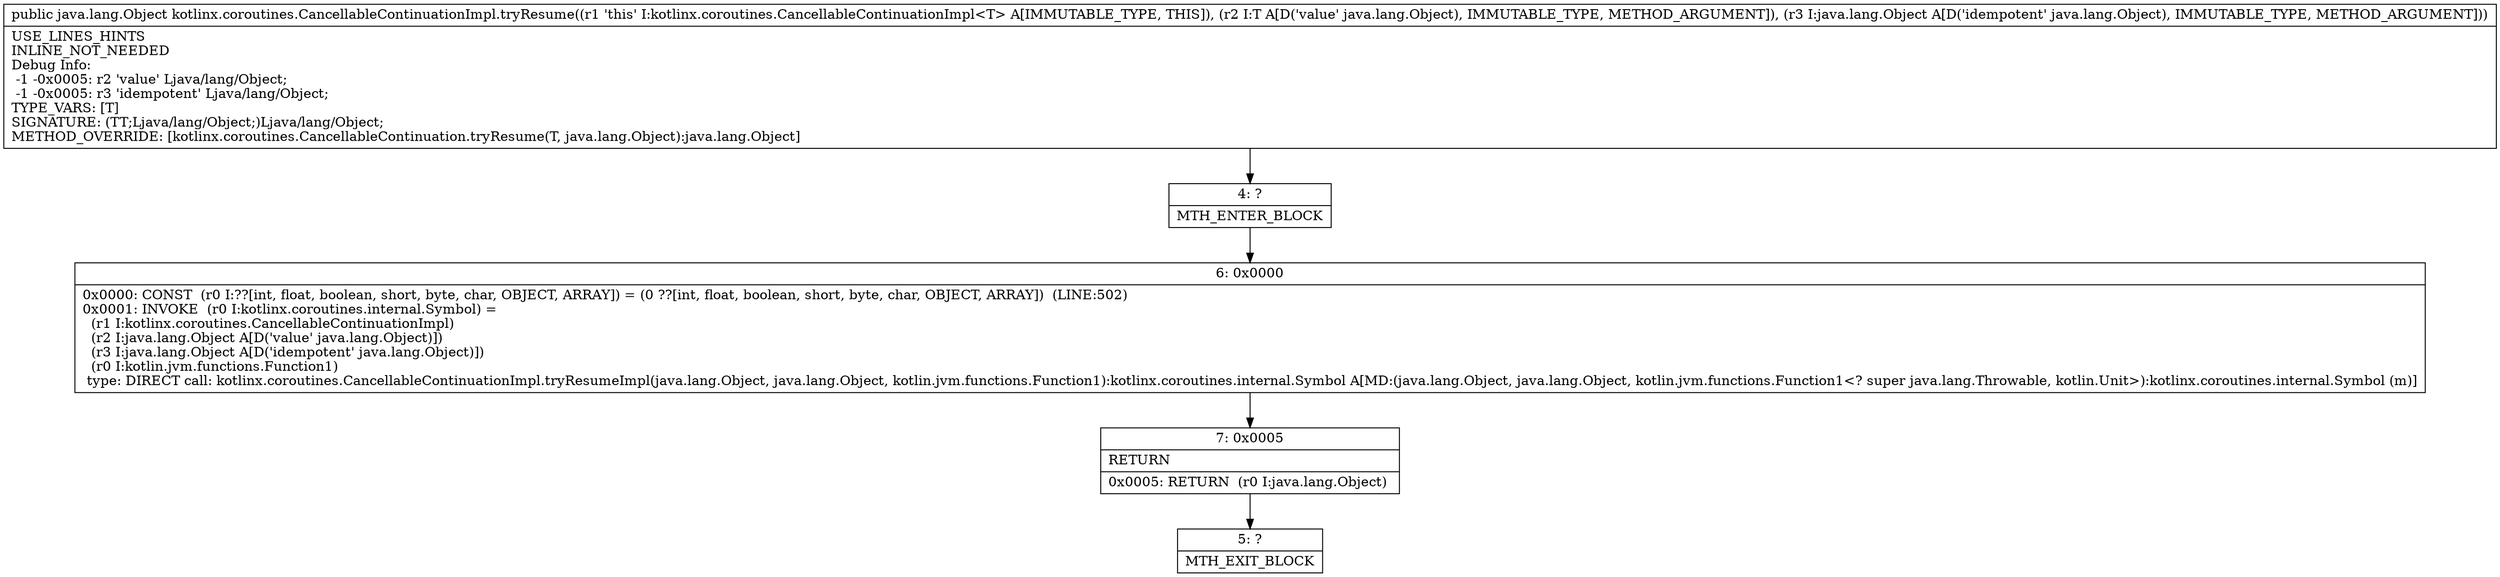 digraph "CFG forkotlinx.coroutines.CancellableContinuationImpl.tryResume(Ljava\/lang\/Object;Ljava\/lang\/Object;)Ljava\/lang\/Object;" {
Node_4 [shape=record,label="{4\:\ ?|MTH_ENTER_BLOCK\l}"];
Node_6 [shape=record,label="{6\:\ 0x0000|0x0000: CONST  (r0 I:??[int, float, boolean, short, byte, char, OBJECT, ARRAY]) = (0 ??[int, float, boolean, short, byte, char, OBJECT, ARRAY])  (LINE:502)\l0x0001: INVOKE  (r0 I:kotlinx.coroutines.internal.Symbol) = \l  (r1 I:kotlinx.coroutines.CancellableContinuationImpl)\l  (r2 I:java.lang.Object A[D('value' java.lang.Object)])\l  (r3 I:java.lang.Object A[D('idempotent' java.lang.Object)])\l  (r0 I:kotlin.jvm.functions.Function1)\l type: DIRECT call: kotlinx.coroutines.CancellableContinuationImpl.tryResumeImpl(java.lang.Object, java.lang.Object, kotlin.jvm.functions.Function1):kotlinx.coroutines.internal.Symbol A[MD:(java.lang.Object, java.lang.Object, kotlin.jvm.functions.Function1\<? super java.lang.Throwable, kotlin.Unit\>):kotlinx.coroutines.internal.Symbol (m)]\l}"];
Node_7 [shape=record,label="{7\:\ 0x0005|RETURN\l|0x0005: RETURN  (r0 I:java.lang.Object) \l}"];
Node_5 [shape=record,label="{5\:\ ?|MTH_EXIT_BLOCK\l}"];
MethodNode[shape=record,label="{public java.lang.Object kotlinx.coroutines.CancellableContinuationImpl.tryResume((r1 'this' I:kotlinx.coroutines.CancellableContinuationImpl\<T\> A[IMMUTABLE_TYPE, THIS]), (r2 I:T A[D('value' java.lang.Object), IMMUTABLE_TYPE, METHOD_ARGUMENT]), (r3 I:java.lang.Object A[D('idempotent' java.lang.Object), IMMUTABLE_TYPE, METHOD_ARGUMENT]))  | USE_LINES_HINTS\lINLINE_NOT_NEEDED\lDebug Info:\l  \-1 \-0x0005: r2 'value' Ljava\/lang\/Object;\l  \-1 \-0x0005: r3 'idempotent' Ljava\/lang\/Object;\lTYPE_VARS: [T]\lSIGNATURE: (TT;Ljava\/lang\/Object;)Ljava\/lang\/Object;\lMETHOD_OVERRIDE: [kotlinx.coroutines.CancellableContinuation.tryResume(T, java.lang.Object):java.lang.Object]\l}"];
MethodNode -> Node_4;Node_4 -> Node_6;
Node_6 -> Node_7;
Node_7 -> Node_5;
}

